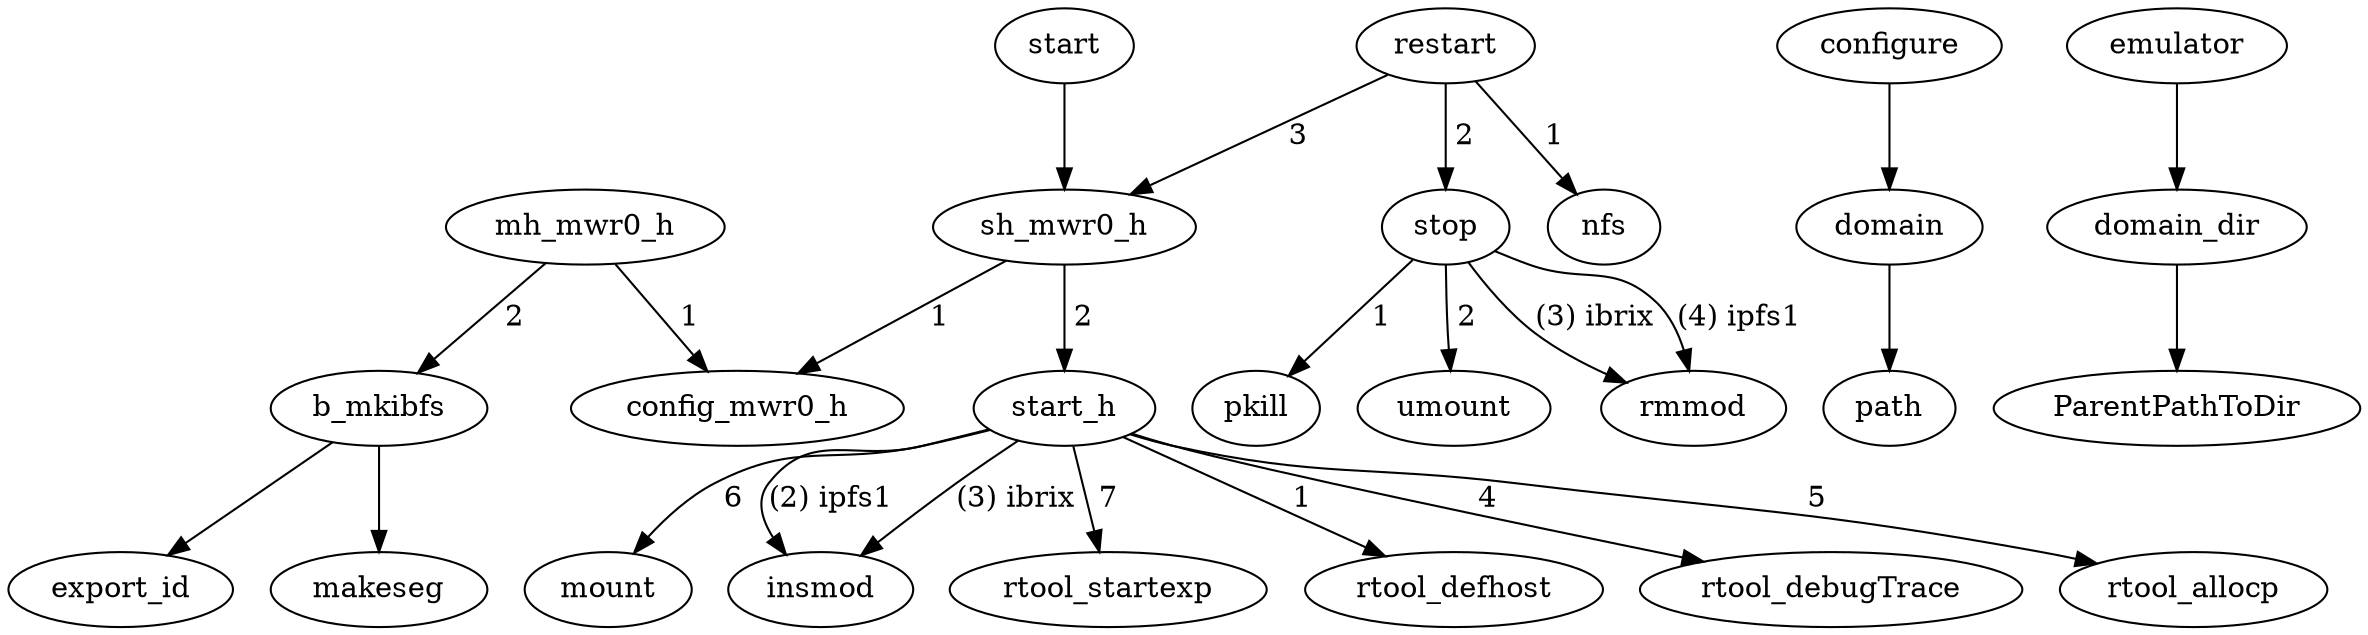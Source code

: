 digraph setup {

mh_mwr0_h -> config_mwr0_h [label=" 1 "];
mh_mwr0_h -> b_mkibfs [label=" 2 "];
b_mkibfs -> export_id;
b_mkibfs -> makeseg;
start -> sh_mwr0_h;
sh_mwr0_h -> config_mwr0_h [label=" 1 "];
sh_mwr0_h -> start_h [label=" 2 "];
start_h -> rtool_defhost [label=" 1 "];
start_h -> insmod [label="(2) ipfs1"] ;
start_h -> insmod [label="(3) ibrix"] ;
start_h -> rtool_debugTrace [label=" 4 "];
start_h -> rtool_allocp [label=" 5 "];
start_h -> mount [label=" 6 "];
start_h -> rtool_startexp [label=" 7 "];
restart -> nfs [label=" 1 "];
restart -> stop [label=" 2 "];
restart -> sh_mwr0_h [label=" 3 "];
stop -> pkill [label=" 1 "];
stop -> umount[label=" 2 "];
stop -> rmmod [label="(3) ibrix"];
stop -> rmmod [label="(4) ipfs1"];
configure -> domain -> path;
emulator -> domain_dir -> ParentPathToDir;
}

